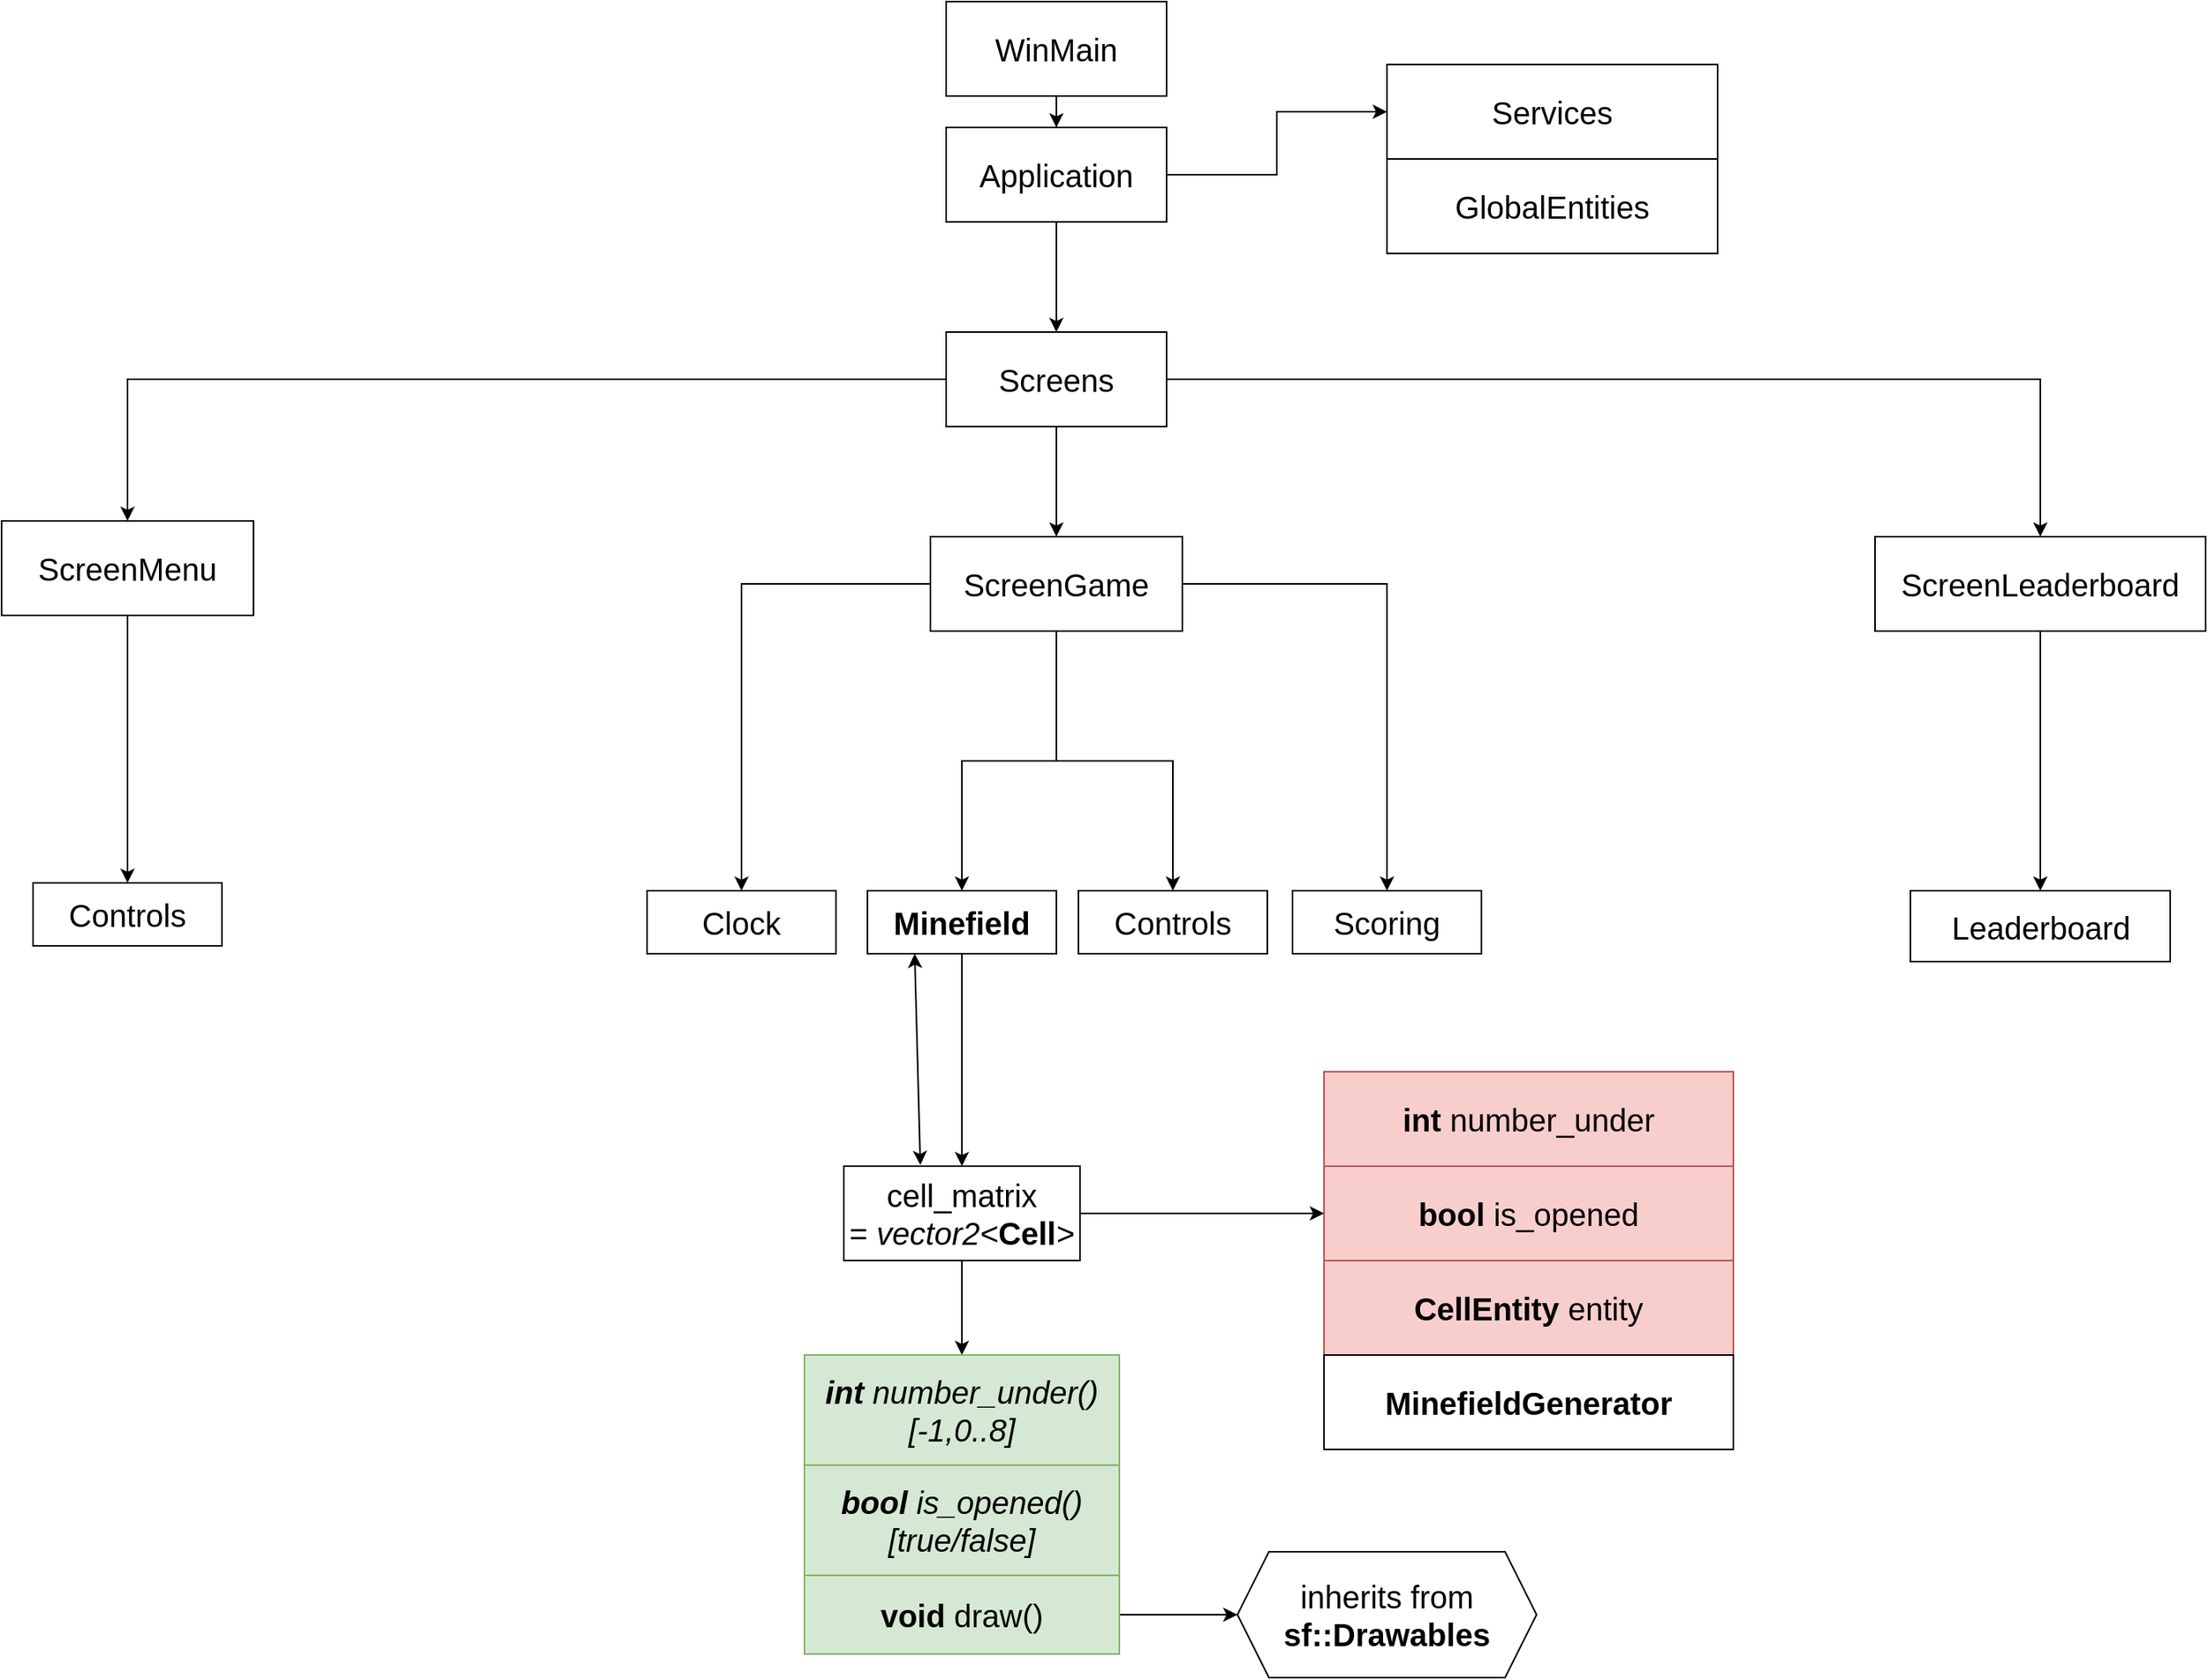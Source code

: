 <mxfile version="22.1.3" type="device">
  <diagram name="Page-1" id="Y15tAVEhv9TbgKMJA4wN">
    <mxGraphModel dx="819" dy="447" grid="1" gridSize="10" guides="1" tooltips="1" connect="1" arrows="1" fold="1" page="1" pageScale="1" pageWidth="1654" pageHeight="1169" math="0" shadow="0">
      <root>
        <mxCell id="0" />
        <mxCell id="1" parent="0" />
        <mxCell id="C90kMnKC-BsZRtyWfMNL-3" value="" style="edgeStyle=orthogonalEdgeStyle;rounded=0;orthogonalLoop=1;jettySize=auto;html=1;" edge="1" parent="1" source="C90kMnKC-BsZRtyWfMNL-1" target="C90kMnKC-BsZRtyWfMNL-2">
          <mxGeometry relative="1" as="geometry" />
        </mxCell>
        <mxCell id="C90kMnKC-BsZRtyWfMNL-1" value="WinMain" style="rounded=0;whiteSpace=wrap;html=1;fontSize=20;" vertex="1" parent="1">
          <mxGeometry x="710" y="40" width="140" height="60" as="geometry" />
        </mxCell>
        <mxCell id="C90kMnKC-BsZRtyWfMNL-11" value="" style="edgeStyle=orthogonalEdgeStyle;rounded=0;orthogonalLoop=1;jettySize=auto;html=1;" edge="1" parent="1" source="C90kMnKC-BsZRtyWfMNL-2" target="C90kMnKC-BsZRtyWfMNL-6">
          <mxGeometry relative="1" as="geometry" />
        </mxCell>
        <mxCell id="C90kMnKC-BsZRtyWfMNL-65" value="" style="edgeStyle=orthogonalEdgeStyle;rounded=0;orthogonalLoop=1;jettySize=auto;html=1;" edge="1" parent="1" source="C90kMnKC-BsZRtyWfMNL-2" target="C90kMnKC-BsZRtyWfMNL-64">
          <mxGeometry relative="1" as="geometry" />
        </mxCell>
        <mxCell id="C90kMnKC-BsZRtyWfMNL-2" value="Application" style="rounded=0;whiteSpace=wrap;html=1;fontSize=20;" vertex="1" parent="1">
          <mxGeometry x="710" y="120" width="140" height="60" as="geometry" />
        </mxCell>
        <mxCell id="C90kMnKC-BsZRtyWfMNL-4" value="GlobalEntities" style="rounded=0;whiteSpace=wrap;html=1;fontSize=20;" vertex="1" parent="1">
          <mxGeometry x="990" y="140" width="210" height="60" as="geometry" />
        </mxCell>
        <mxCell id="C90kMnKC-BsZRtyWfMNL-12" value="" style="edgeStyle=orthogonalEdgeStyle;rounded=0;orthogonalLoop=1;jettySize=auto;html=1;" edge="1" parent="1" source="C90kMnKC-BsZRtyWfMNL-6" target="C90kMnKC-BsZRtyWfMNL-8">
          <mxGeometry relative="1" as="geometry" />
        </mxCell>
        <mxCell id="C90kMnKC-BsZRtyWfMNL-13" value="" style="edgeStyle=orthogonalEdgeStyle;rounded=0;orthogonalLoop=1;jettySize=auto;html=1;" edge="1" parent="1" source="C90kMnKC-BsZRtyWfMNL-6" target="C90kMnKC-BsZRtyWfMNL-7">
          <mxGeometry relative="1" as="geometry" />
        </mxCell>
        <mxCell id="C90kMnKC-BsZRtyWfMNL-14" value="" style="edgeStyle=orthogonalEdgeStyle;rounded=0;orthogonalLoop=1;jettySize=auto;html=1;" edge="1" parent="1" source="C90kMnKC-BsZRtyWfMNL-6" target="C90kMnKC-BsZRtyWfMNL-9">
          <mxGeometry relative="1" as="geometry" />
        </mxCell>
        <mxCell id="C90kMnKC-BsZRtyWfMNL-6" value="Screens" style="rounded=0;whiteSpace=wrap;html=1;fontSize=20;" vertex="1" parent="1">
          <mxGeometry x="710" y="250" width="140" height="60" as="geometry" />
        </mxCell>
        <mxCell id="C90kMnKC-BsZRtyWfMNL-25" value="" style="edgeStyle=orthogonalEdgeStyle;rounded=0;orthogonalLoop=1;jettySize=auto;html=1;" edge="1" parent="1" source="C90kMnKC-BsZRtyWfMNL-7" target="C90kMnKC-BsZRtyWfMNL-24">
          <mxGeometry relative="1" as="geometry" />
        </mxCell>
        <mxCell id="C90kMnKC-BsZRtyWfMNL-7" value="ScreenMenu" style="rounded=0;whiteSpace=wrap;html=1;fontSize=20;" vertex="1" parent="1">
          <mxGeometry x="110" y="370" width="160" height="60" as="geometry" />
        </mxCell>
        <mxCell id="C90kMnKC-BsZRtyWfMNL-18" value="" style="edgeStyle=orthogonalEdgeStyle;rounded=0;orthogonalLoop=1;jettySize=auto;html=1;" edge="1" parent="1" source="C90kMnKC-BsZRtyWfMNL-8" target="C90kMnKC-BsZRtyWfMNL-15">
          <mxGeometry relative="1" as="geometry" />
        </mxCell>
        <mxCell id="C90kMnKC-BsZRtyWfMNL-19" value="" style="edgeStyle=orthogonalEdgeStyle;rounded=0;orthogonalLoop=1;jettySize=auto;html=1;" edge="1" parent="1" source="C90kMnKC-BsZRtyWfMNL-8" target="C90kMnKC-BsZRtyWfMNL-17">
          <mxGeometry relative="1" as="geometry" />
        </mxCell>
        <mxCell id="C90kMnKC-BsZRtyWfMNL-21" value="" style="edgeStyle=orthogonalEdgeStyle;rounded=0;orthogonalLoop=1;jettySize=auto;html=1;" edge="1" parent="1" source="C90kMnKC-BsZRtyWfMNL-8" target="C90kMnKC-BsZRtyWfMNL-20">
          <mxGeometry relative="1" as="geometry" />
        </mxCell>
        <mxCell id="C90kMnKC-BsZRtyWfMNL-23" value="" style="edgeStyle=orthogonalEdgeStyle;rounded=0;orthogonalLoop=1;jettySize=auto;html=1;" edge="1" parent="1" source="C90kMnKC-BsZRtyWfMNL-8" target="C90kMnKC-BsZRtyWfMNL-22">
          <mxGeometry relative="1" as="geometry" />
        </mxCell>
        <mxCell id="C90kMnKC-BsZRtyWfMNL-8" value="ScreenGame" style="rounded=0;whiteSpace=wrap;html=1;fontSize=20;" vertex="1" parent="1">
          <mxGeometry x="700" y="380" width="160" height="60" as="geometry" />
        </mxCell>
        <mxCell id="C90kMnKC-BsZRtyWfMNL-27" value="" style="edgeStyle=orthogonalEdgeStyle;rounded=0;orthogonalLoop=1;jettySize=auto;html=1;" edge="1" parent="1" source="C90kMnKC-BsZRtyWfMNL-9" target="C90kMnKC-BsZRtyWfMNL-26">
          <mxGeometry relative="1" as="geometry" />
        </mxCell>
        <mxCell id="C90kMnKC-BsZRtyWfMNL-9" value="ScreenLeaderboard" style="rounded=0;whiteSpace=wrap;html=1;fontSize=20;" vertex="1" parent="1">
          <mxGeometry x="1300" y="380" width="210" height="60" as="geometry" />
        </mxCell>
        <mxCell id="C90kMnKC-BsZRtyWfMNL-29" value="" style="edgeStyle=orthogonalEdgeStyle;rounded=0;orthogonalLoop=1;jettySize=auto;html=1;" edge="1" parent="1" source="C90kMnKC-BsZRtyWfMNL-15" target="C90kMnKC-BsZRtyWfMNL-28">
          <mxGeometry relative="1" as="geometry" />
        </mxCell>
        <mxCell id="C90kMnKC-BsZRtyWfMNL-15" value="Minefield" style="rounded=0;whiteSpace=wrap;html=1;fontSize=20;fontStyle=1" vertex="1" parent="1">
          <mxGeometry x="660" y="605" width="120" height="40" as="geometry" />
        </mxCell>
        <mxCell id="C90kMnKC-BsZRtyWfMNL-17" value="Clock" style="rounded=0;whiteSpace=wrap;html=1;fontSize=20;" vertex="1" parent="1">
          <mxGeometry x="520" y="605" width="120" height="40" as="geometry" />
        </mxCell>
        <mxCell id="C90kMnKC-BsZRtyWfMNL-20" value="Scoring" style="rounded=0;whiteSpace=wrap;html=1;fontSize=20;" vertex="1" parent="1">
          <mxGeometry x="930" y="605" width="120" height="40" as="geometry" />
        </mxCell>
        <mxCell id="C90kMnKC-BsZRtyWfMNL-22" value="Controls" style="rounded=0;whiteSpace=wrap;html=1;fontSize=20;" vertex="1" parent="1">
          <mxGeometry x="794" y="605" width="120" height="40" as="geometry" />
        </mxCell>
        <mxCell id="C90kMnKC-BsZRtyWfMNL-24" value="Controls" style="rounded=0;whiteSpace=wrap;html=1;fontSize=20;" vertex="1" parent="1">
          <mxGeometry x="130" y="600" width="120" height="40" as="geometry" />
        </mxCell>
        <mxCell id="C90kMnKC-BsZRtyWfMNL-26" value="Leaderboard" style="rounded=0;whiteSpace=wrap;html=1;fontSize=20;" vertex="1" parent="1">
          <mxGeometry x="1322.5" y="605" width="165" height="45" as="geometry" />
        </mxCell>
        <mxCell id="C90kMnKC-BsZRtyWfMNL-46" value="" style="group" vertex="1" connectable="0" parent="1">
          <mxGeometry x="1050" y="720" width="260" height="180" as="geometry" />
        </mxCell>
        <mxCell id="C90kMnKC-BsZRtyWfMNL-45" value="" style="group" vertex="1" connectable="0" parent="C90kMnKC-BsZRtyWfMNL-46">
          <mxGeometry width="260" height="180" as="geometry" />
        </mxCell>
        <mxCell id="C90kMnKC-BsZRtyWfMNL-55" value="" style="group;fillColor=#f8cecc;strokeColor=#b85450;" vertex="1" connectable="0" parent="C90kMnKC-BsZRtyWfMNL-45">
          <mxGeometry x="-100" width="260" height="180" as="geometry" />
        </mxCell>
        <mxCell id="C90kMnKC-BsZRtyWfMNL-42" value="&lt;b&gt;CellEntity&lt;/b&gt; entity" style="whiteSpace=wrap;html=1;fontSize=20;rounded=0;fontStyle=0;fillColor=#f8cecc;strokeColor=#b85450;" vertex="1" parent="C90kMnKC-BsZRtyWfMNL-55">
          <mxGeometry y="120" width="260" height="60" as="geometry" />
        </mxCell>
        <mxCell id="C90kMnKC-BsZRtyWfMNL-44" value="&lt;b&gt;bool &lt;/b&gt;is_opened" style="whiteSpace=wrap;html=1;fontSize=20;rounded=0;fontStyle=0;fillColor=#f8cecc;strokeColor=#b85450;" vertex="1" parent="C90kMnKC-BsZRtyWfMNL-55">
          <mxGeometry y="60" width="260" height="60" as="geometry" />
        </mxCell>
        <mxCell id="C90kMnKC-BsZRtyWfMNL-43" value="&lt;b&gt;int &lt;/b&gt;number_under" style="whiteSpace=wrap;html=1;fontSize=20;rounded=0;fontStyle=0;fillColor=#f8cecc;strokeColor=#b85450;" vertex="1" parent="C90kMnKC-BsZRtyWfMNL-55">
          <mxGeometry width="260" height="60" as="geometry" />
        </mxCell>
        <mxCell id="C90kMnKC-BsZRtyWfMNL-52" value="" style="edgeStyle=orthogonalEdgeStyle;rounded=0;orthogonalLoop=1;jettySize=auto;html=1;" edge="1" parent="1" source="C90kMnKC-BsZRtyWfMNL-48" target="C90kMnKC-BsZRtyWfMNL-51">
          <mxGeometry relative="1" as="geometry" />
        </mxCell>
        <mxCell id="C90kMnKC-BsZRtyWfMNL-51" value="inherits from&lt;br&gt;&lt;b&gt;sf::Drawables&lt;/b&gt;" style="shape=hexagon;perimeter=hexagonPerimeter2;whiteSpace=wrap;html=1;fixedSize=1;fontSize=20;rounded=0;fontStyle=0;" vertex="1" parent="1">
          <mxGeometry x="895" y="1025" width="190" height="80" as="geometry" />
        </mxCell>
        <mxCell id="C90kMnKC-BsZRtyWfMNL-57" value="" style="edgeStyle=orthogonalEdgeStyle;rounded=0;orthogonalLoop=1;jettySize=auto;html=1;" edge="1" parent="1" source="C90kMnKC-BsZRtyWfMNL-28" target="C90kMnKC-BsZRtyWfMNL-44">
          <mxGeometry relative="1" as="geometry" />
        </mxCell>
        <mxCell id="C90kMnKC-BsZRtyWfMNL-58" value="" style="edgeStyle=orthogonalEdgeStyle;rounded=0;orthogonalLoop=1;jettySize=auto;html=1;" edge="1" parent="1" source="C90kMnKC-BsZRtyWfMNL-28" target="C90kMnKC-BsZRtyWfMNL-34">
          <mxGeometry relative="1" as="geometry" />
        </mxCell>
        <mxCell id="C90kMnKC-BsZRtyWfMNL-28" value="cell_matrix =&amp;nbsp;&lt;i style=&quot;border-color: var(--border-color);&quot;&gt;vector2&amp;lt;&lt;/i&gt;&lt;span style=&quot;font-weight: 700;&quot;&gt;Cell&lt;/span&gt;&lt;span style=&quot;border-color: var(--border-color);&quot;&gt;&lt;i style=&quot;border-color: var(--border-color);&quot;&gt;&amp;gt;&lt;/i&gt;&lt;/span&gt;" style="whiteSpace=wrap;html=1;fontSize=20;rounded=0;fontStyle=0;" vertex="1" parent="1">
          <mxGeometry x="645" y="780" width="150" height="60" as="geometry" />
        </mxCell>
        <mxCell id="C90kMnKC-BsZRtyWfMNL-53" value="" style="group;fillColor=#d5e8d4;strokeColor=#82b366;" vertex="1" connectable="0" parent="1">
          <mxGeometry x="620" y="900" width="200" height="190" as="geometry" />
        </mxCell>
        <mxCell id="C90kMnKC-BsZRtyWfMNL-38" value="" style="group;fillColor=#d5e8d4;strokeColor=#82b366;" vertex="1" connectable="0" parent="C90kMnKC-BsZRtyWfMNL-53">
          <mxGeometry width="200" height="140" as="geometry" />
        </mxCell>
        <mxCell id="C90kMnKC-BsZRtyWfMNL-34" value="&lt;b&gt;int&lt;/b&gt;&amp;nbsp;number_under()&lt;br&gt;[-1,0..8]" style="whiteSpace=wrap;html=1;fontSize=20;rounded=0;fontStyle=2;fillColor=#d5e8d4;strokeColor=#82b366;" vertex="1" parent="C90kMnKC-BsZRtyWfMNL-38">
          <mxGeometry width="200" height="70" as="geometry" />
        </mxCell>
        <mxCell id="C90kMnKC-BsZRtyWfMNL-36" value="&lt;b&gt;bool &lt;/b&gt;is_opened()&lt;br&gt;[true/false]" style="whiteSpace=wrap;html=1;fontSize=20;rounded=0;fontStyle=2;fillColor=#d5e8d4;strokeColor=#82b366;" vertex="1" parent="C90kMnKC-BsZRtyWfMNL-38">
          <mxGeometry y="70" width="200" height="70" as="geometry" />
        </mxCell>
        <mxCell id="C90kMnKC-BsZRtyWfMNL-48" value="&lt;b&gt;void &lt;/b&gt;draw()" style="whiteSpace=wrap;html=1;fontSize=20;rounded=0;fontStyle=0;fillColor=#d5e8d4;strokeColor=#82b366;" vertex="1" parent="C90kMnKC-BsZRtyWfMNL-53">
          <mxGeometry y="140" width="200" height="50" as="geometry" />
        </mxCell>
        <mxCell id="C90kMnKC-BsZRtyWfMNL-61" value="&lt;b&gt;MinefieldGenerator&lt;/b&gt;" style="whiteSpace=wrap;html=1;fontSize=20;rounded=0;fontStyle=0;" vertex="1" parent="1">
          <mxGeometry x="950" y="900" width="260" height="60" as="geometry" />
        </mxCell>
        <mxCell id="C90kMnKC-BsZRtyWfMNL-64" value="Services" style="rounded=0;whiteSpace=wrap;html=1;fontSize=20;" vertex="1" parent="1">
          <mxGeometry x="990" y="80" width="210" height="60" as="geometry" />
        </mxCell>
        <mxCell id="C90kMnKC-BsZRtyWfMNL-67" value="" style="endArrow=classic;startArrow=classic;html=1;rounded=0;exitX=0.25;exitY=1;exitDx=0;exitDy=0;entryX=0.324;entryY=-0.012;entryDx=0;entryDy=0;entryPerimeter=0;" edge="1" parent="1" source="C90kMnKC-BsZRtyWfMNL-15" target="C90kMnKC-BsZRtyWfMNL-28">
          <mxGeometry width="50" height="50" relative="1" as="geometry">
            <mxPoint x="880" y="810" as="sourcePoint" />
            <mxPoint x="930" y="760" as="targetPoint" />
          </mxGeometry>
        </mxCell>
      </root>
    </mxGraphModel>
  </diagram>
</mxfile>
